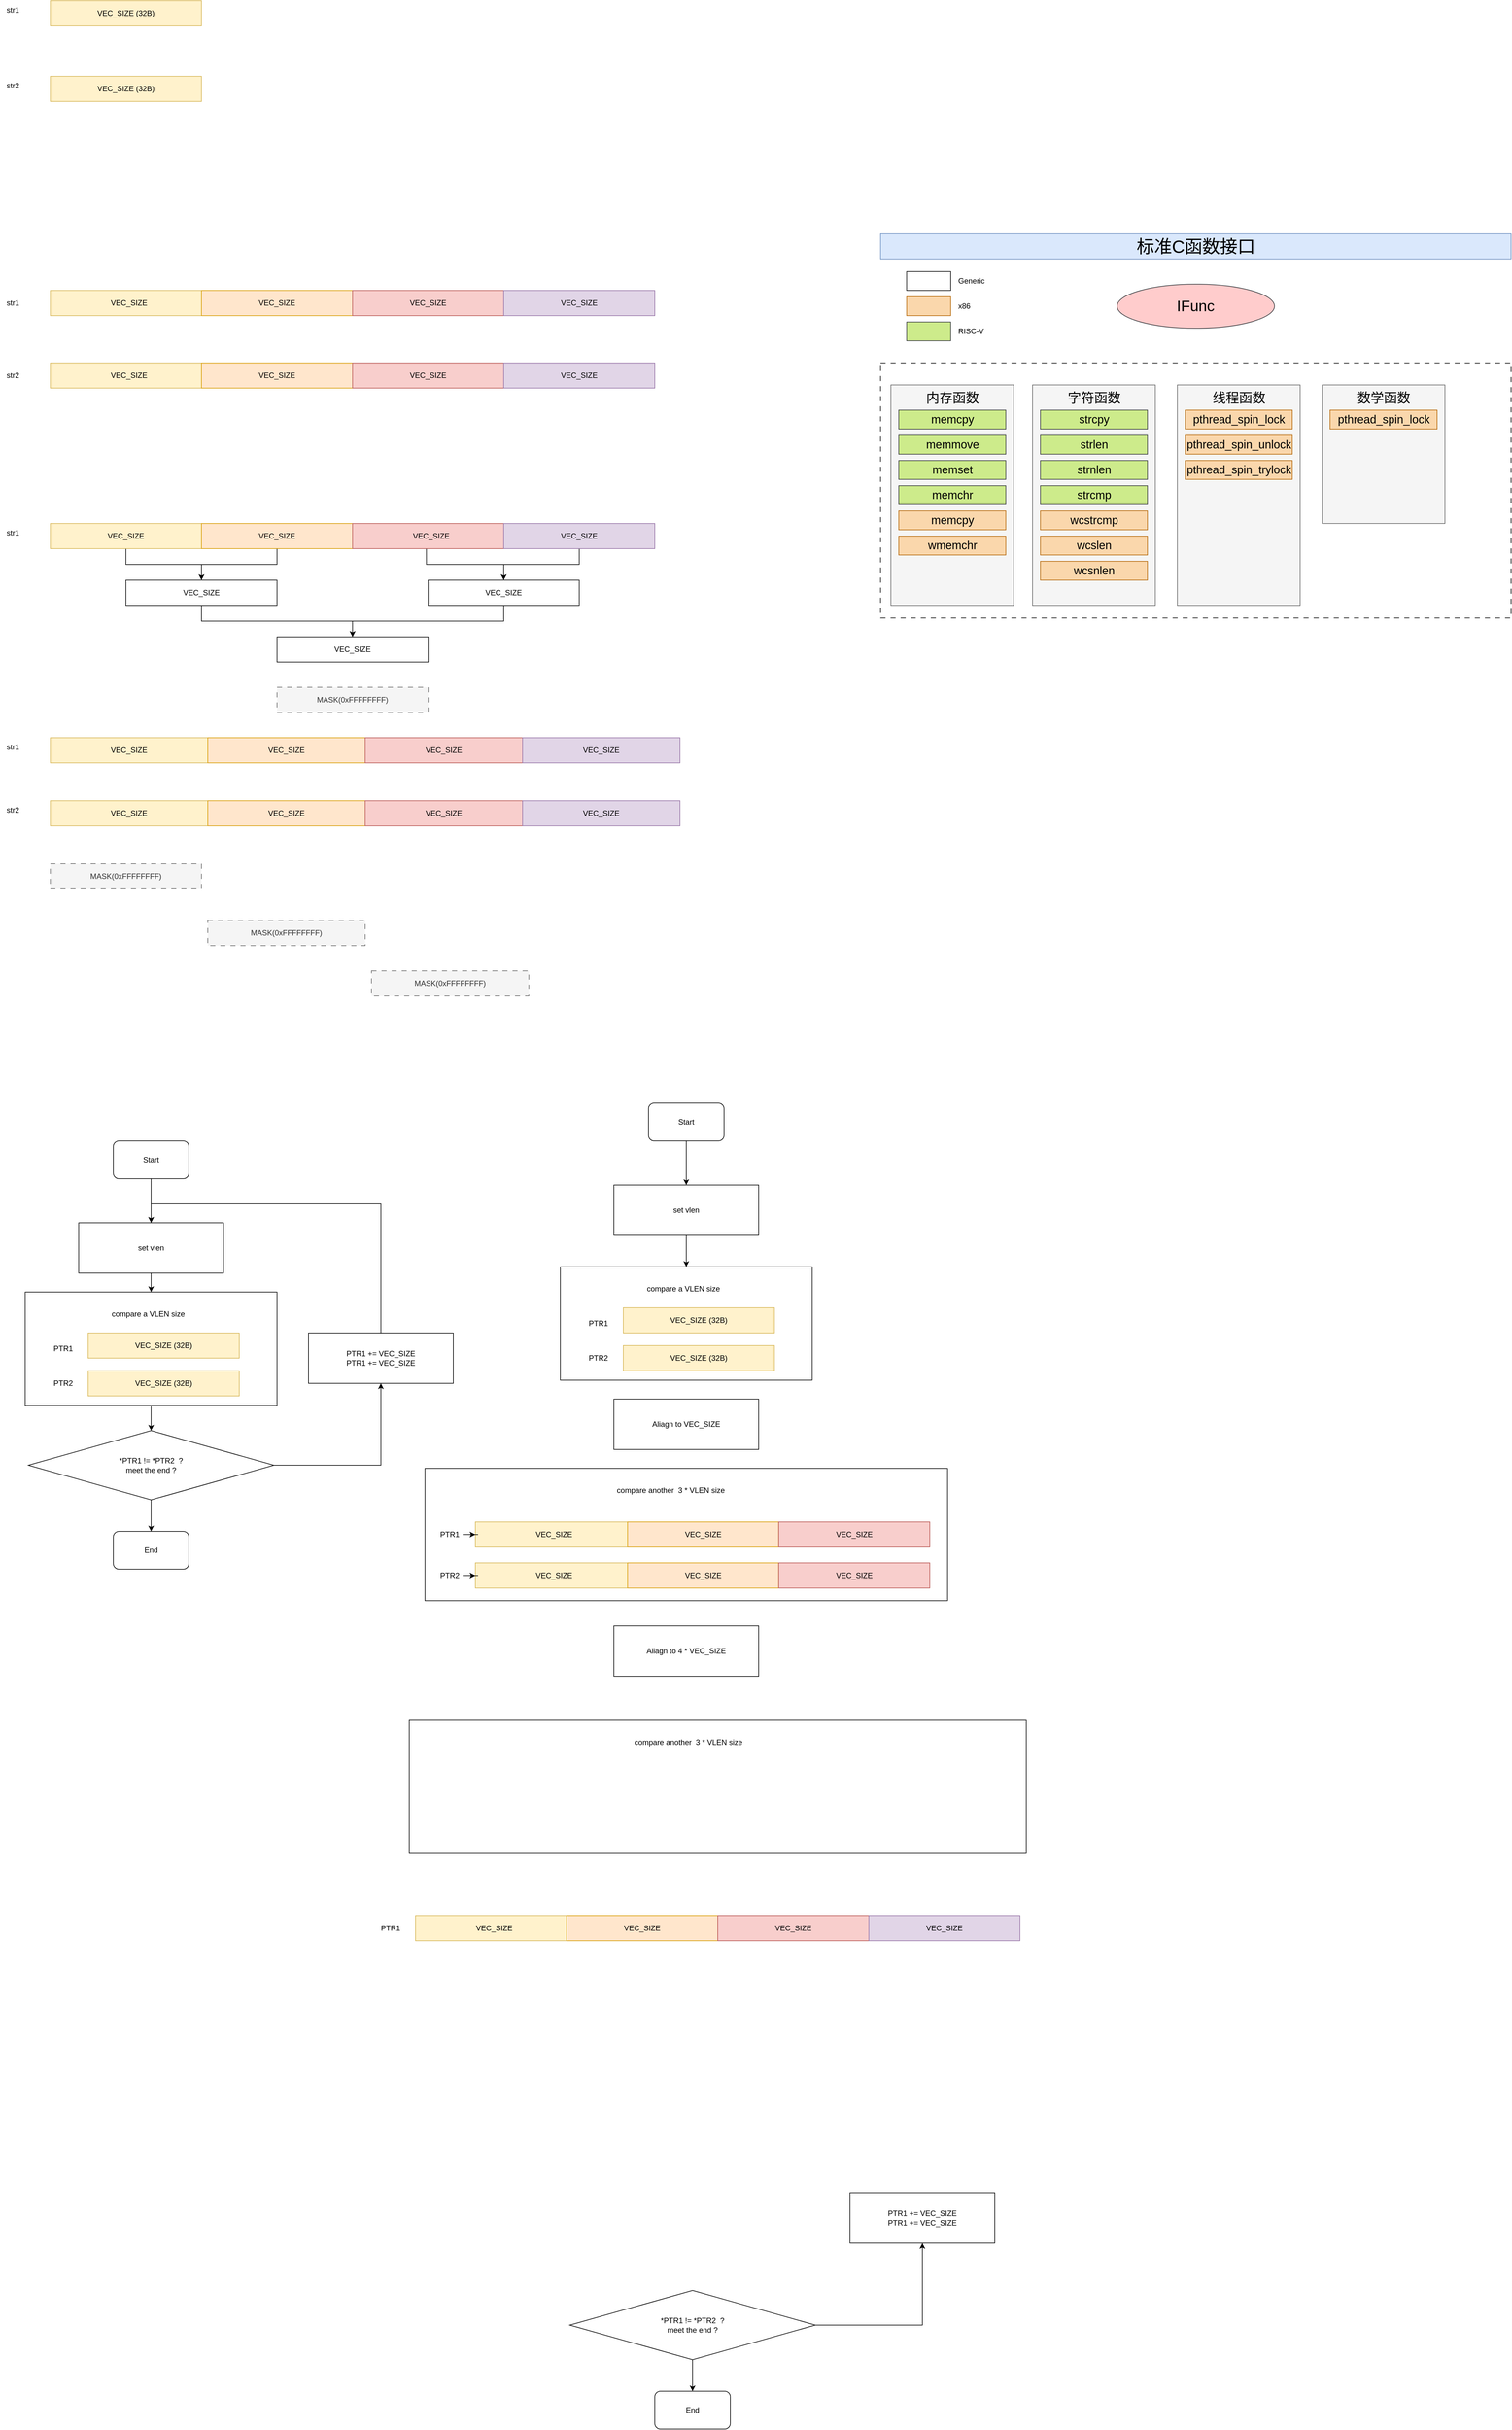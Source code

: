 <mxfile version="26.1.2">
  <diagram name="第 1 页" id="EBbChyvduwbu0Lc5XHVC">
    <mxGraphModel dx="1153" dy="4082" grid="1" gridSize="10" guides="1" tooltips="1" connect="1" arrows="1" fold="1" page="1" pageScale="1" pageWidth="4681" pageHeight="3300" math="0" shadow="0">
      <root>
        <mxCell id="0" />
        <mxCell id="1" parent="0" />
        <mxCell id="420nJrbG_Wwhr8dEqlbW-14" value="" style="edgeStyle=orthogonalEdgeStyle;rounded=0;orthogonalLoop=1;jettySize=auto;html=1;" edge="1" parent="1" source="420nJrbG_Wwhr8dEqlbW-5" target="420nJrbG_Wwhr8dEqlbW-7">
          <mxGeometry relative="1" as="geometry" />
        </mxCell>
        <mxCell id="ZZNHhl0uA356yENOQyxB-1" value="VEC_SIZE" style="rounded=0;whiteSpace=wrap;html=1;fillColor=#fff2cc;strokeColor=#d6b656;" parent="1" vertex="1">
          <mxGeometry x="200" y="130" width="250" height="40" as="geometry" />
        </mxCell>
        <mxCell id="ZZNHhl0uA356yENOQyxB-2" value="VEC_SIZE" style="rounded=0;whiteSpace=wrap;html=1;fillColor=#ffe6cc;strokeColor=#d79b00;" parent="1" vertex="1">
          <mxGeometry x="440" y="130" width="240" height="40" as="geometry" />
        </mxCell>
        <mxCell id="ZZNHhl0uA356yENOQyxB-3" value="VEC_SIZE" style="rounded=0;whiteSpace=wrap;html=1;fillColor=#f8cecc;strokeColor=#b85450;" parent="1" vertex="1">
          <mxGeometry x="680" y="130" width="240" height="40" as="geometry" />
        </mxCell>
        <mxCell id="ZZNHhl0uA356yENOQyxB-4" value="VEC_SIZE" style="rounded=0;whiteSpace=wrap;html=1;fillColor=#e1d5e7;strokeColor=#9673a6;" parent="1" vertex="1">
          <mxGeometry x="920" y="130" width="240" height="40" as="geometry" />
        </mxCell>
        <mxCell id="ZZNHhl0uA356yENOQyxB-9" value="str1" style="text;html=1;align=center;verticalAlign=middle;resizable=0;points=[];autosize=1;strokeColor=none;fillColor=none;" parent="1" vertex="1">
          <mxGeometry x="120" y="135" width="40" height="30" as="geometry" />
        </mxCell>
        <mxCell id="ZZNHhl0uA356yENOQyxB-10" value="str2" style="text;html=1;align=center;verticalAlign=middle;resizable=0;points=[];autosize=1;strokeColor=none;fillColor=none;" parent="1" vertex="1">
          <mxGeometry x="120" y="250" width="40" height="30" as="geometry" />
        </mxCell>
        <mxCell id="ZZNHhl0uA356yENOQyxB-11" value="VEC_SIZE (32B)" style="rounded=0;whiteSpace=wrap;html=1;fillColor=#fff2cc;strokeColor=#d6b656;" parent="1" vertex="1">
          <mxGeometry x="200" y="-330" width="240" height="40" as="geometry" />
        </mxCell>
        <mxCell id="ZZNHhl0uA356yENOQyxB-12" value="VEC_SIZE (32B)" style="rounded=0;whiteSpace=wrap;html=1;fillColor=#fff2cc;strokeColor=#d6b656;" parent="1" vertex="1">
          <mxGeometry x="200" y="-210" width="240" height="40" as="geometry" />
        </mxCell>
        <mxCell id="ZZNHhl0uA356yENOQyxB-13" value="str1" style="text;html=1;align=center;verticalAlign=middle;resizable=0;points=[];autosize=1;strokeColor=none;fillColor=none;" parent="1" vertex="1">
          <mxGeometry x="120" y="-330" width="40" height="30" as="geometry" />
        </mxCell>
        <mxCell id="ZZNHhl0uA356yENOQyxB-14" value="str2" style="text;html=1;align=center;verticalAlign=middle;resizable=0;points=[];autosize=1;strokeColor=none;fillColor=none;" parent="1" vertex="1">
          <mxGeometry x="120" y="-210" width="40" height="30" as="geometry" />
        </mxCell>
        <mxCell id="ZZNHhl0uA356yENOQyxB-29" style="edgeStyle=orthogonalEdgeStyle;rounded=0;orthogonalLoop=1;jettySize=auto;html=1;entryX=0.5;entryY=0;entryDx=0;entryDy=0;" parent="1" source="ZZNHhl0uA356yENOQyxB-15" target="ZZNHhl0uA356yENOQyxB-25" edge="1">
          <mxGeometry relative="1" as="geometry" />
        </mxCell>
        <mxCell id="ZZNHhl0uA356yENOQyxB-15" value="VEC_SIZE" style="rounded=0;whiteSpace=wrap;html=1;fillColor=#fff2cc;strokeColor=#d6b656;" parent="1" vertex="1">
          <mxGeometry x="200" y="500" width="240" height="40" as="geometry" />
        </mxCell>
        <mxCell id="ZZNHhl0uA356yENOQyxB-30" style="edgeStyle=orthogonalEdgeStyle;rounded=0;orthogonalLoop=1;jettySize=auto;html=1;entryX=0.5;entryY=0;entryDx=0;entryDy=0;exitX=0.5;exitY=1;exitDx=0;exitDy=0;" parent="1" source="ZZNHhl0uA356yENOQyxB-16" target="ZZNHhl0uA356yENOQyxB-25" edge="1">
          <mxGeometry relative="1" as="geometry">
            <mxPoint x="560" y="550" as="sourcePoint" />
          </mxGeometry>
        </mxCell>
        <mxCell id="ZZNHhl0uA356yENOQyxB-16" value="VEC_SIZE" style="rounded=0;whiteSpace=wrap;html=1;fillColor=#ffe6cc;strokeColor=#d79b00;" parent="1" vertex="1">
          <mxGeometry x="440" y="500" width="240" height="40" as="geometry" />
        </mxCell>
        <mxCell id="ZZNHhl0uA356yENOQyxB-32" style="edgeStyle=orthogonalEdgeStyle;rounded=0;orthogonalLoop=1;jettySize=auto;html=1;entryX=0.5;entryY=0;entryDx=0;entryDy=0;exitX=0.469;exitY=0.958;exitDx=0;exitDy=0;exitPerimeter=0;" parent="1" source="ZZNHhl0uA356yENOQyxB-17" target="ZZNHhl0uA356yENOQyxB-26" edge="1">
          <mxGeometry relative="1" as="geometry" />
        </mxCell>
        <mxCell id="ZZNHhl0uA356yENOQyxB-17" value="VEC_SIZE" style="rounded=0;whiteSpace=wrap;html=1;fillColor=#f8cecc;strokeColor=#b85450;" parent="1" vertex="1">
          <mxGeometry x="680" y="500" width="250" height="40" as="geometry" />
        </mxCell>
        <mxCell id="ZZNHhl0uA356yENOQyxB-31" style="edgeStyle=orthogonalEdgeStyle;rounded=0;orthogonalLoop=1;jettySize=auto;html=1;entryX=0.5;entryY=0;entryDx=0;entryDy=0;" parent="1" source="ZZNHhl0uA356yENOQyxB-18" target="ZZNHhl0uA356yENOQyxB-26" edge="1">
          <mxGeometry relative="1" as="geometry" />
        </mxCell>
        <mxCell id="ZZNHhl0uA356yENOQyxB-18" value="VEC_SIZE" style="rounded=0;whiteSpace=wrap;html=1;fillColor=#e1d5e7;strokeColor=#9673a6;" parent="1" vertex="1">
          <mxGeometry x="920" y="500" width="240" height="40" as="geometry" />
        </mxCell>
        <mxCell id="ZZNHhl0uA356yENOQyxB-23" value="str1" style="text;html=1;align=center;verticalAlign=middle;resizable=0;points=[];autosize=1;strokeColor=none;fillColor=none;" parent="1" vertex="1">
          <mxGeometry x="120" y="500" width="40" height="30" as="geometry" />
        </mxCell>
        <mxCell id="ZZNHhl0uA356yENOQyxB-33" style="edgeStyle=orthogonalEdgeStyle;rounded=0;orthogonalLoop=1;jettySize=auto;html=1;entryX=0.5;entryY=0;entryDx=0;entryDy=0;exitX=0.5;exitY=1;exitDx=0;exitDy=0;" parent="1" source="ZZNHhl0uA356yENOQyxB-25" target="ZZNHhl0uA356yENOQyxB-27" edge="1">
          <mxGeometry relative="1" as="geometry" />
        </mxCell>
        <mxCell id="ZZNHhl0uA356yENOQyxB-25" value="VEC_SIZE" style="rounded=0;whiteSpace=wrap;html=1;" parent="1" vertex="1">
          <mxGeometry x="320" y="590" width="240" height="40" as="geometry" />
        </mxCell>
        <mxCell id="ZZNHhl0uA356yENOQyxB-34" style="edgeStyle=orthogonalEdgeStyle;rounded=0;orthogonalLoop=1;jettySize=auto;html=1;entryX=0.5;entryY=0;entryDx=0;entryDy=0;exitX=0.5;exitY=1;exitDx=0;exitDy=0;" parent="1" source="ZZNHhl0uA356yENOQyxB-26" target="ZZNHhl0uA356yENOQyxB-27" edge="1">
          <mxGeometry relative="1" as="geometry" />
        </mxCell>
        <mxCell id="ZZNHhl0uA356yENOQyxB-26" value="VEC_SIZE" style="rounded=0;whiteSpace=wrap;html=1;" parent="1" vertex="1">
          <mxGeometry x="800" y="590" width="240" height="40" as="geometry" />
        </mxCell>
        <mxCell id="ZZNHhl0uA356yENOQyxB-27" value="VEC_SIZE" style="rounded=0;whiteSpace=wrap;html=1;" parent="1" vertex="1">
          <mxGeometry x="560" y="680" width="240" height="40" as="geometry" />
        </mxCell>
        <mxCell id="ZZNHhl0uA356yENOQyxB-28" value="MASK(0xFFFFFFFF)" style="rounded=0;whiteSpace=wrap;html=1;dashed=1;dashPattern=8 8;fillColor=#f5f5f5;fontColor=#333333;strokeColor=#666666;" parent="1" vertex="1">
          <mxGeometry x="560" y="760" width="240" height="40" as="geometry" />
        </mxCell>
        <mxCell id="ZZNHhl0uA356yENOQyxB-45" value="" style="group" parent="1" vertex="1" connectable="0">
          <mxGeometry x="120" y="840" width="1080" height="40" as="geometry" />
        </mxCell>
        <mxCell id="ZZNHhl0uA356yENOQyxB-40" value="VEC_SIZE" style="rounded=0;whiteSpace=wrap;html=1;fillColor=#fff2cc;strokeColor=#d6b656;" parent="ZZNHhl0uA356yENOQyxB-45" vertex="1">
          <mxGeometry x="80" width="250" height="40" as="geometry" />
        </mxCell>
        <mxCell id="ZZNHhl0uA356yENOQyxB-41" value="VEC_SIZE" style="rounded=0;whiteSpace=wrap;html=1;fillColor=#ffe6cc;strokeColor=#d79b00;" parent="ZZNHhl0uA356yENOQyxB-45" vertex="1">
          <mxGeometry x="330" width="250" height="40" as="geometry" />
        </mxCell>
        <mxCell id="ZZNHhl0uA356yENOQyxB-42" value="VEC_SIZE" style="rounded=0;whiteSpace=wrap;html=1;fillColor=#f8cecc;strokeColor=#b85450;" parent="ZZNHhl0uA356yENOQyxB-45" vertex="1">
          <mxGeometry x="580" width="250" height="40" as="geometry" />
        </mxCell>
        <mxCell id="ZZNHhl0uA356yENOQyxB-43" value="VEC_SIZE" style="rounded=0;whiteSpace=wrap;html=1;fillColor=#e1d5e7;strokeColor=#9673a6;" parent="ZZNHhl0uA356yENOQyxB-45" vertex="1">
          <mxGeometry x="830" width="250" height="40" as="geometry" />
        </mxCell>
        <mxCell id="ZZNHhl0uA356yENOQyxB-44" value="str1" style="text;html=1;align=center;verticalAlign=middle;resizable=0;points=[];autosize=1;strokeColor=none;fillColor=none;" parent="ZZNHhl0uA356yENOQyxB-45" vertex="1">
          <mxGeometry width="40" height="30" as="geometry" />
        </mxCell>
        <mxCell id="ZZNHhl0uA356yENOQyxB-46" value="" style="group" parent="1" vertex="1" connectable="0">
          <mxGeometry x="120" y="940" width="1080" height="40" as="geometry" />
        </mxCell>
        <mxCell id="ZZNHhl0uA356yENOQyxB-19" value="VEC_SIZE" style="rounded=0;whiteSpace=wrap;html=1;fillColor=#fff2cc;strokeColor=#d6b656;" parent="ZZNHhl0uA356yENOQyxB-46" vertex="1">
          <mxGeometry x="80" width="250" height="40" as="geometry" />
        </mxCell>
        <mxCell id="ZZNHhl0uA356yENOQyxB-20" value="VEC_SIZE" style="rounded=0;whiteSpace=wrap;html=1;fillColor=#ffe6cc;strokeColor=#d79b00;" parent="ZZNHhl0uA356yENOQyxB-46" vertex="1">
          <mxGeometry x="330" width="250" height="40" as="geometry" />
        </mxCell>
        <mxCell id="ZZNHhl0uA356yENOQyxB-21" value="VEC_SIZE" style="rounded=0;whiteSpace=wrap;html=1;fillColor=#f8cecc;strokeColor=#b85450;" parent="ZZNHhl0uA356yENOQyxB-46" vertex="1">
          <mxGeometry x="580" width="250" height="40" as="geometry" />
        </mxCell>
        <mxCell id="ZZNHhl0uA356yENOQyxB-22" value="VEC_SIZE" style="rounded=0;whiteSpace=wrap;html=1;fillColor=#e1d5e7;strokeColor=#9673a6;" parent="ZZNHhl0uA356yENOQyxB-46" vertex="1">
          <mxGeometry x="830" width="250" height="40" as="geometry" />
        </mxCell>
        <mxCell id="ZZNHhl0uA356yENOQyxB-24" value="str2" style="text;html=1;align=center;verticalAlign=middle;resizable=0;points=[];autosize=1;strokeColor=none;fillColor=none;" parent="ZZNHhl0uA356yENOQyxB-46" vertex="1">
          <mxGeometry width="40" height="30" as="geometry" />
        </mxCell>
        <mxCell id="ZZNHhl0uA356yENOQyxB-47" value="MASK(0xFFFFFFFF)" style="rounded=0;whiteSpace=wrap;html=1;dashed=1;dashPattern=8 8;fillColor=#f5f5f5;fontColor=#333333;strokeColor=#666666;" parent="1" vertex="1">
          <mxGeometry x="200" y="1040" width="240" height="40" as="geometry" />
        </mxCell>
        <mxCell id="ZZNHhl0uA356yENOQyxB-50" value="MASK(0xFFFFFFFF)" style="rounded=0;whiteSpace=wrap;html=1;dashed=1;dashPattern=8 8;fillColor=#f5f5f5;fontColor=#333333;strokeColor=#666666;" parent="1" vertex="1">
          <mxGeometry x="450" y="1130" width="250" height="40" as="geometry" />
        </mxCell>
        <mxCell id="ZZNHhl0uA356yENOQyxB-52" value="MASK(0xFFFFFFFF)" style="rounded=0;whiteSpace=wrap;html=1;dashed=1;dashPattern=8 8;fillColor=#f5f5f5;fontColor=#333333;strokeColor=#666666;" parent="1" vertex="1">
          <mxGeometry x="710" y="1210" width="250" height="40" as="geometry" />
        </mxCell>
        <mxCell id="ZZNHhl0uA356yENOQyxB-54" value="VEC_SIZE" style="rounded=0;whiteSpace=wrap;html=1;fillColor=#fff2cc;strokeColor=#d6b656;" parent="1" vertex="1">
          <mxGeometry x="200" y="245" width="250" height="40" as="geometry" />
        </mxCell>
        <mxCell id="ZZNHhl0uA356yENOQyxB-55" value="VEC_SIZE" style="rounded=0;whiteSpace=wrap;html=1;fillColor=#ffe6cc;strokeColor=#d79b00;" parent="1" vertex="1">
          <mxGeometry x="440" y="245" width="240" height="40" as="geometry" />
        </mxCell>
        <mxCell id="ZZNHhl0uA356yENOQyxB-56" value="VEC_SIZE" style="rounded=0;whiteSpace=wrap;html=1;fillColor=#f8cecc;strokeColor=#b85450;" parent="1" vertex="1">
          <mxGeometry x="680" y="245" width="240" height="40" as="geometry" />
        </mxCell>
        <mxCell id="ZZNHhl0uA356yENOQyxB-57" value="VEC_SIZE" style="rounded=0;whiteSpace=wrap;html=1;fillColor=#e1d5e7;strokeColor=#9673a6;" parent="1" vertex="1">
          <mxGeometry x="920" y="245" width="240" height="40" as="geometry" />
        </mxCell>
        <mxCell id="C3YKkwXlwQN1ZLRuggpo-1" value="&lt;font style=&quot;font-size: 28px;&quot;&gt;标准C函数接口&lt;/font&gt;" style="rounded=0;whiteSpace=wrap;html=1;fillColor=#dae8fc;strokeColor=#6c8ebf;fontFamily=Helvetica;" parent="1" vertex="1">
          <mxGeometry x="1518.55" y="40" width="1001.45" height="40" as="geometry" />
        </mxCell>
        <mxCell id="C3YKkwXlwQN1ZLRuggpo-4" value="" style="rounded=0;whiteSpace=wrap;html=1;" parent="1" vertex="1">
          <mxGeometry x="1560" y="100" width="70" height="30" as="geometry" />
        </mxCell>
        <mxCell id="C3YKkwXlwQN1ZLRuggpo-6" value="" style="rounded=0;whiteSpace=wrap;html=1;fillColor=#fad7ac;strokeColor=#b46504;" parent="1" vertex="1">
          <mxGeometry x="1560" y="140" width="70" height="30" as="geometry" />
        </mxCell>
        <mxCell id="C3YKkwXlwQN1ZLRuggpo-7" value="" style="rounded=0;whiteSpace=wrap;html=1;fillColor=#cdeb8b;strokeColor=#36393d;" parent="1" vertex="1">
          <mxGeometry x="1560" y="180" width="70" height="30" as="geometry" />
        </mxCell>
        <mxCell id="C3YKkwXlwQN1ZLRuggpo-9" value="Generic" style="text;html=1;align=left;verticalAlign=middle;resizable=0;points=[];autosize=1;strokeColor=none;fillColor=none;" parent="1" vertex="1">
          <mxGeometry x="1640" y="100" width="70" height="30" as="geometry" />
        </mxCell>
        <mxCell id="C3YKkwXlwQN1ZLRuggpo-10" value="x86" style="text;html=1;align=left;verticalAlign=middle;resizable=0;points=[];autosize=1;strokeColor=none;fillColor=none;" parent="1" vertex="1">
          <mxGeometry x="1640" y="140" width="40" height="30" as="geometry" />
        </mxCell>
        <mxCell id="C3YKkwXlwQN1ZLRuggpo-11" value="RISC-V" style="text;html=1;align=left;verticalAlign=middle;resizable=0;points=[];autosize=1;strokeColor=none;fillColor=none;" parent="1" vertex="1">
          <mxGeometry x="1640" y="180" width="60" height="30" as="geometry" />
        </mxCell>
        <mxCell id="C3YKkwXlwQN1ZLRuggpo-12" value="&lt;font style=&quot;font-size: 24px;&quot;&gt;IFunc&lt;/font&gt;" style="ellipse;whiteSpace=wrap;html=1;fillColor=#ffcccc;strokeColor=#36393d;" parent="1" vertex="1">
          <mxGeometry x="1894.28" y="120" width="250" height="70" as="geometry" />
        </mxCell>
        <mxCell id="C3YKkwXlwQN1ZLRuggpo-13" value="" style="rounded=0;whiteSpace=wrap;html=1;dashed=1;dashPattern=8 8;" parent="1" vertex="1">
          <mxGeometry x="1518.55" y="245" width="1001.45" height="405" as="geometry" />
        </mxCell>
        <mxCell id="C3YKkwXlwQN1ZLRuggpo-18" value="" style="group;fillColor=#fad7ac;strokeColor=#b46504;" parent="1" vertex="1" connectable="0">
          <mxGeometry x="1535" y="280" width="195" height="350" as="geometry" />
        </mxCell>
        <mxCell id="C3YKkwXlwQN1ZLRuggpo-14" value="&lt;p&gt;&lt;br&gt;&lt;/p&gt;" style="rounded=0;whiteSpace=wrap;html=1;align=left;fillColor=#f5f5f5;strokeColor=#666666;fontColor=#333333;" parent="C3YKkwXlwQN1ZLRuggpo-18" vertex="1">
          <mxGeometry width="195" height="350" as="geometry" />
        </mxCell>
        <mxCell id="C3YKkwXlwQN1ZLRuggpo-17" value="&lt;font style=&quot;font-size: 21px;&quot;&gt;内存函数&lt;/font&gt;" style="text;html=1;align=center;verticalAlign=middle;whiteSpace=wrap;rounded=0;" parent="C3YKkwXlwQN1ZLRuggpo-18" vertex="1">
          <mxGeometry x="42.5" width="110" height="40" as="geometry" />
        </mxCell>
        <mxCell id="C3YKkwXlwQN1ZLRuggpo-44" value="&lt;font style=&quot;font-size: 18px;&quot;&gt;memcpy&lt;/font&gt;" style="rounded=0;whiteSpace=wrap;html=1;fillColor=#cdeb8b;strokeColor=#36393d;" parent="C3YKkwXlwQN1ZLRuggpo-18" vertex="1">
          <mxGeometry x="12.5" y="40" width="170" height="30" as="geometry" />
        </mxCell>
        <mxCell id="C3YKkwXlwQN1ZLRuggpo-45" value="&lt;font style=&quot;font-size: 18px;&quot;&gt;memmove&lt;/font&gt;" style="rounded=0;whiteSpace=wrap;html=1;fillColor=#cdeb8b;strokeColor=#36393d;" parent="C3YKkwXlwQN1ZLRuggpo-18" vertex="1">
          <mxGeometry x="12.5" y="80" width="170" height="30" as="geometry" />
        </mxCell>
        <mxCell id="C3YKkwXlwQN1ZLRuggpo-46" value="&lt;font style=&quot;font-size: 18px;&quot;&gt;memset&lt;/font&gt;" style="rounded=0;whiteSpace=wrap;html=1;fillColor=#cdeb8b;strokeColor=#36393d;" parent="C3YKkwXlwQN1ZLRuggpo-18" vertex="1">
          <mxGeometry x="12.5" y="120" width="170" height="30" as="geometry" />
        </mxCell>
        <mxCell id="C3YKkwXlwQN1ZLRuggpo-47" value="&lt;font style=&quot;font-size: 18px;&quot;&gt;memchr&lt;/font&gt;" style="rounded=0;whiteSpace=wrap;html=1;fillColor=#cdeb8b;strokeColor=#36393d;" parent="C3YKkwXlwQN1ZLRuggpo-18" vertex="1">
          <mxGeometry x="12.5" y="160" width="170" height="30" as="geometry" />
        </mxCell>
        <mxCell id="C3YKkwXlwQN1ZLRuggpo-49" value="&lt;font style=&quot;font-size: 18px;&quot;&gt;memcpy&lt;/font&gt;" style="rounded=0;whiteSpace=wrap;html=1;fillColor=#fad7ac;strokeColor=#b46504;" parent="C3YKkwXlwQN1ZLRuggpo-18" vertex="1">
          <mxGeometry x="12.5" y="200" width="170" height="30" as="geometry" />
        </mxCell>
        <mxCell id="C3YKkwXlwQN1ZLRuggpo-54" value="&lt;font style=&quot;font-size: 18px;&quot;&gt;wmemchr&lt;/font&gt;" style="rounded=0;whiteSpace=wrap;html=1;fillColor=#fad7ac;strokeColor=#b46504;" parent="C3YKkwXlwQN1ZLRuggpo-18" vertex="1">
          <mxGeometry x="12.5" y="240" width="170" height="30" as="geometry" />
        </mxCell>
        <mxCell id="C3YKkwXlwQN1ZLRuggpo-19" value="" style="group" parent="1" vertex="1" connectable="0">
          <mxGeometry x="1760" y="280" width="195" height="350" as="geometry" />
        </mxCell>
        <mxCell id="C3YKkwXlwQN1ZLRuggpo-20" value="&lt;p&gt;&lt;br&gt;&lt;/p&gt;" style="rounded=0;whiteSpace=wrap;html=1;align=left;fillColor=#f5f5f5;strokeColor=#666666;fontColor=#333333;" parent="C3YKkwXlwQN1ZLRuggpo-19" vertex="1">
          <mxGeometry width="195" height="350" as="geometry" />
        </mxCell>
        <mxCell id="C3YKkwXlwQN1ZLRuggpo-21" value="&lt;font style=&quot;font-size: 21px;&quot;&gt;字符函数&lt;/font&gt;" style="text;html=1;align=center;verticalAlign=middle;whiteSpace=wrap;rounded=0;" parent="C3YKkwXlwQN1ZLRuggpo-19" vertex="1">
          <mxGeometry x="42.5" width="110" height="40" as="geometry" />
        </mxCell>
        <mxCell id="C3YKkwXlwQN1ZLRuggpo-28" value="&lt;font style=&quot;font-size: 18px;&quot;&gt;strcpy&lt;/font&gt;" style="rounded=0;whiteSpace=wrap;html=1;fillColor=#cdeb8b;strokeColor=#36393d;" parent="C3YKkwXlwQN1ZLRuggpo-19" vertex="1">
          <mxGeometry x="12.5" y="40" width="170" height="30" as="geometry" />
        </mxCell>
        <mxCell id="C3YKkwXlwQN1ZLRuggpo-33" value="&lt;font style=&quot;font-size: 18px;&quot;&gt;strlen&lt;/font&gt;" style="rounded=0;whiteSpace=wrap;html=1;fillColor=#cdeb8b;strokeColor=#36393d;" parent="C3YKkwXlwQN1ZLRuggpo-19" vertex="1">
          <mxGeometry x="12.5" y="80" width="170" height="30" as="geometry" />
        </mxCell>
        <mxCell id="C3YKkwXlwQN1ZLRuggpo-34" value="&lt;font style=&quot;font-size: 18px;&quot;&gt;strnlen&lt;/font&gt;" style="rounded=0;whiteSpace=wrap;html=1;fillColor=#cdeb8b;strokeColor=#36393d;" parent="C3YKkwXlwQN1ZLRuggpo-19" vertex="1">
          <mxGeometry x="12.5" y="120" width="170" height="30" as="geometry" />
        </mxCell>
        <mxCell id="C3YKkwXlwQN1ZLRuggpo-35" value="&lt;font style=&quot;font-size: 18px;&quot;&gt;strcmp&lt;/font&gt;" style="rounded=0;whiteSpace=wrap;html=1;fillColor=#cdeb8b;strokeColor=#36393d;" parent="C3YKkwXlwQN1ZLRuggpo-19" vertex="1">
          <mxGeometry x="12.5" y="160" width="170" height="30" as="geometry" />
        </mxCell>
        <mxCell id="C3YKkwXlwQN1ZLRuggpo-50" value="&lt;font style=&quot;font-size: 18px;&quot;&gt;wcstrcmp&lt;/font&gt;" style="rounded=0;whiteSpace=wrap;html=1;fillColor=#fad7ac;strokeColor=#b46504;" parent="C3YKkwXlwQN1ZLRuggpo-19" vertex="1">
          <mxGeometry x="12.5" y="200" width="170" height="30" as="geometry" />
        </mxCell>
        <mxCell id="C3YKkwXlwQN1ZLRuggpo-51" value="&lt;font style=&quot;font-size: 18px;&quot;&gt;wc&lt;span style=&quot;color: rgba(0, 0, 0, 0); font-family: monospace; font-size: 0px; text-align: start; text-wrap-mode: nowrap;&quot;&gt;%3CmxGraphModel%3E%3Croot%3E%3CmxCell%20id%3D%220%22%2F%3E%3CmxCell%20id%3D%221%22%20parent%3D%220%22%2F%3E%3CmxCell%20id%3D%222%22%20value%3D%22%26lt%3Bfont%20style%3D%26quot%3Bfont-size%3A%2018px%3B%26quot%3B%26gt%3Bwcstrcmp%26lt%3B%2Ffont%26gt%3B%22%20style%3D%22rounded%3D0%3BwhiteSpace%3Dwrap%3Bhtml%3D1%3BfillColor%3D%23fad7ac%3BstrokeColor%3D%23b46504%3B%22%20vertex%3D%221%22%20parent%3D%221%22%3E%3CmxGeometry%20x%3D%221772.5%22%20y%3D%22480%22%20width%3D%22170%22%20height%3D%2230%22%20as%3D%22geometry%22%2F%3E%3C%2FmxCell%3E%3C%2Froot%3E%3C%2FmxGraphModel%3E&lt;/span&gt;slen&lt;/font&gt;" style="rounded=0;whiteSpace=wrap;html=1;fillColor=#fad7ac;strokeColor=#b46504;" parent="C3YKkwXlwQN1ZLRuggpo-19" vertex="1">
          <mxGeometry x="12.5" y="240" width="170" height="30" as="geometry" />
        </mxCell>
        <mxCell id="C3YKkwXlwQN1ZLRuggpo-52" value="&lt;font style=&quot;font-size: 18px;&quot;&gt;wcsnlen&lt;/font&gt;" style="rounded=0;whiteSpace=wrap;html=1;fillColor=#fad7ac;strokeColor=#b46504;" parent="C3YKkwXlwQN1ZLRuggpo-19" vertex="1">
          <mxGeometry x="12.5" y="280" width="170" height="30" as="geometry" />
        </mxCell>
        <mxCell id="C3YKkwXlwQN1ZLRuggpo-22" value="" style="group;fillColor=#ffe6cc;strokeColor=#d79b00;" parent="1" vertex="1" connectable="0">
          <mxGeometry x="1990" y="280" width="195" height="350" as="geometry" />
        </mxCell>
        <mxCell id="C3YKkwXlwQN1ZLRuggpo-23" value="&lt;p&gt;&lt;br&gt;&lt;/p&gt;" style="rounded=0;whiteSpace=wrap;html=1;align=left;fillColor=#f5f5f5;strokeColor=#666666;fontColor=#333333;" parent="C3YKkwXlwQN1ZLRuggpo-22" vertex="1">
          <mxGeometry width="195" height="350" as="geometry" />
        </mxCell>
        <mxCell id="C3YKkwXlwQN1ZLRuggpo-24" value="&lt;span style=&quot;font-size: 21px;&quot;&gt;线程函数&lt;/span&gt;" style="text;html=1;align=center;verticalAlign=middle;whiteSpace=wrap;rounded=0;" parent="C3YKkwXlwQN1ZLRuggpo-22" vertex="1">
          <mxGeometry x="42.5" width="110" height="40" as="geometry" />
        </mxCell>
        <mxCell id="C3YKkwXlwQN1ZLRuggpo-37" value="&lt;font style=&quot;font-size: 18px;&quot;&gt;pthread_spin_lock&lt;/font&gt;" style="rounded=0;whiteSpace=wrap;html=1;fillColor=#fad7ac;strokeColor=#b46504;" parent="C3YKkwXlwQN1ZLRuggpo-22" vertex="1">
          <mxGeometry x="12.5" y="40" width="170" height="30" as="geometry" />
        </mxCell>
        <mxCell id="C3YKkwXlwQN1ZLRuggpo-42" value="&lt;span style=&quot;font-size: 18px;&quot;&gt;pthread_spin_unlock&lt;/span&gt;" style="rounded=0;whiteSpace=wrap;html=1;fillColor=#fad7ac;strokeColor=#b46504;" parent="C3YKkwXlwQN1ZLRuggpo-22" vertex="1">
          <mxGeometry x="12.5" y="80" width="170" height="30" as="geometry" />
        </mxCell>
        <mxCell id="C3YKkwXlwQN1ZLRuggpo-43" value="&lt;span style=&quot;font-size: 18px;&quot;&gt;pthread_spin_trylock&lt;/span&gt;" style="rounded=0;whiteSpace=wrap;html=1;fillColor=#fad7ac;strokeColor=#b46504;" parent="C3YKkwXlwQN1ZLRuggpo-22" vertex="1">
          <mxGeometry x="12.5" y="120" width="170" height="30" as="geometry" />
        </mxCell>
        <mxCell id="C3YKkwXlwQN1ZLRuggpo-25" value="" style="group" parent="1" vertex="1" connectable="0">
          <mxGeometry x="2220" y="280" width="195" height="220" as="geometry" />
        </mxCell>
        <mxCell id="C3YKkwXlwQN1ZLRuggpo-26" value="&lt;p&gt;&lt;br&gt;&lt;/p&gt;" style="rounded=0;whiteSpace=wrap;html=1;align=left;fillColor=#f5f5f5;strokeColor=#666666;fontColor=#333333;" parent="C3YKkwXlwQN1ZLRuggpo-25" vertex="1">
          <mxGeometry width="195" height="220" as="geometry" />
        </mxCell>
        <mxCell id="C3YKkwXlwQN1ZLRuggpo-27" value="&lt;font style=&quot;font-size: 21px;&quot;&gt;数学函数&lt;/font&gt;" style="text;html=1;align=center;verticalAlign=middle;whiteSpace=wrap;rounded=0;" parent="C3YKkwXlwQN1ZLRuggpo-25" vertex="1">
          <mxGeometry x="42.5" width="110" height="40" as="geometry" />
        </mxCell>
        <mxCell id="C3YKkwXlwQN1ZLRuggpo-53" value="&lt;font style=&quot;font-size: 18px;&quot;&gt;pthread_spin_lock&lt;/font&gt;" style="rounded=0;whiteSpace=wrap;html=1;fillColor=#fad7ac;strokeColor=#b46504;" parent="C3YKkwXlwQN1ZLRuggpo-25" vertex="1">
          <mxGeometry x="12.5" y="40" width="170" height="30" as="geometry" />
        </mxCell>
        <mxCell id="420nJrbG_Wwhr8dEqlbW-12" value="" style="edgeStyle=orthogonalEdgeStyle;rounded=0;orthogonalLoop=1;jettySize=auto;html=1;" edge="1" parent="1" source="420nJrbG_Wwhr8dEqlbW-7" target="420nJrbG_Wwhr8dEqlbW-11">
          <mxGeometry relative="1" as="geometry" />
        </mxCell>
        <mxCell id="420nJrbG_Wwhr8dEqlbW-17" value="" style="edgeStyle=orthogonalEdgeStyle;rounded=0;orthogonalLoop=1;jettySize=auto;html=1;" edge="1" parent="1" source="420nJrbG_Wwhr8dEqlbW-7" target="420nJrbG_Wwhr8dEqlbW-16">
          <mxGeometry relative="1" as="geometry" />
        </mxCell>
        <mxCell id="420nJrbG_Wwhr8dEqlbW-7" value="*PTR1 != *PTR2&amp;nbsp; ?&lt;div&gt;meet the end ?&lt;/div&gt;" style="rhombus;whiteSpace=wrap;html=1;" vertex="1" parent="1">
          <mxGeometry x="165" y="1940" width="390" height="110" as="geometry" />
        </mxCell>
        <mxCell id="420nJrbG_Wwhr8dEqlbW-11" value="End" style="rounded=1;whiteSpace=wrap;html=1;" vertex="1" parent="1">
          <mxGeometry x="300" y="2100" width="120" height="60" as="geometry" />
        </mxCell>
        <mxCell id="420nJrbG_Wwhr8dEqlbW-18" style="edgeStyle=orthogonalEdgeStyle;rounded=0;orthogonalLoop=1;jettySize=auto;html=1;exitX=0.5;exitY=0;exitDx=0;exitDy=0;entryX=0.5;entryY=0;entryDx=0;entryDy=0;" edge="1" parent="1" source="420nJrbG_Wwhr8dEqlbW-16" target="420nJrbG_Wwhr8dEqlbW-25">
          <mxGeometry relative="1" as="geometry">
            <mxPoint x="360" y="1740" as="targetPoint" />
            <Array as="points">
              <mxPoint x="725" y="1580" />
              <mxPoint x="360" y="1580" />
              <mxPoint x="360" y="1600" />
            </Array>
          </mxGeometry>
        </mxCell>
        <mxCell id="420nJrbG_Wwhr8dEqlbW-16" value="PTR1 += VEC_SIZE&lt;div&gt;PTR1 += VEC_SIZE&lt;/div&gt;" style="whiteSpace=wrap;html=1;" vertex="1" parent="1">
          <mxGeometry x="610" y="1785" width="230" height="80" as="geometry" />
        </mxCell>
        <mxCell id="420nJrbG_Wwhr8dEqlbW-26" value="" style="edgeStyle=orthogonalEdgeStyle;rounded=0;orthogonalLoop=1;jettySize=auto;html=1;" edge="1" parent="1" source="420nJrbG_Wwhr8dEqlbW-19" target="420nJrbG_Wwhr8dEqlbW-25">
          <mxGeometry relative="1" as="geometry" />
        </mxCell>
        <mxCell id="420nJrbG_Wwhr8dEqlbW-19" value="Start" style="rounded=1;whiteSpace=wrap;html=1;" vertex="1" parent="1">
          <mxGeometry x="300" y="1480" width="120" height="60" as="geometry" />
        </mxCell>
        <mxCell id="420nJrbG_Wwhr8dEqlbW-28" style="edgeStyle=orthogonalEdgeStyle;rounded=0;orthogonalLoop=1;jettySize=auto;html=1;entryX=0.5;entryY=0;entryDx=0;entryDy=0;" edge="1" parent="1" source="420nJrbG_Wwhr8dEqlbW-25" target="420nJrbG_Wwhr8dEqlbW-5">
          <mxGeometry relative="1" as="geometry" />
        </mxCell>
        <mxCell id="420nJrbG_Wwhr8dEqlbW-25" value="set vlen" style="whiteSpace=wrap;html=1;" vertex="1" parent="1">
          <mxGeometry x="245" y="1610" width="230" height="80" as="geometry" />
        </mxCell>
        <mxCell id="420nJrbG_Wwhr8dEqlbW-35" value="" style="edgeStyle=orthogonalEdgeStyle;rounded=0;orthogonalLoop=1;jettySize=auto;html=1;" edge="1" parent="1" source="420nJrbG_Wwhr8dEqlbW-37" target="420nJrbG_Wwhr8dEqlbW-38">
          <mxGeometry relative="1" as="geometry" />
        </mxCell>
        <mxCell id="420nJrbG_Wwhr8dEqlbW-36" value="" style="edgeStyle=orthogonalEdgeStyle;rounded=0;orthogonalLoop=1;jettySize=auto;html=1;" edge="1" parent="1" source="420nJrbG_Wwhr8dEqlbW-37" target="420nJrbG_Wwhr8dEqlbW-40">
          <mxGeometry relative="1" as="geometry" />
        </mxCell>
        <mxCell id="420nJrbG_Wwhr8dEqlbW-37" value="*PTR1 != *PTR2&amp;nbsp; ?&lt;div&gt;meet the end ?&lt;/div&gt;" style="rhombus;whiteSpace=wrap;html=1;" vertex="1" parent="1">
          <mxGeometry x="1025" y="3305" width="390" height="110" as="geometry" />
        </mxCell>
        <mxCell id="420nJrbG_Wwhr8dEqlbW-38" value="End" style="rounded=1;whiteSpace=wrap;html=1;" vertex="1" parent="1">
          <mxGeometry x="1160" y="3465" width="120" height="60" as="geometry" />
        </mxCell>
        <mxCell id="420nJrbG_Wwhr8dEqlbW-40" value="PTR1 += VEC_SIZE&lt;div&gt;PTR1 += VEC_SIZE&lt;/div&gt;" style="whiteSpace=wrap;html=1;" vertex="1" parent="1">
          <mxGeometry x="1470" y="3150" width="230" height="80" as="geometry" />
        </mxCell>
        <mxCell id="420nJrbG_Wwhr8dEqlbW-41" value="" style="edgeStyle=orthogonalEdgeStyle;rounded=0;orthogonalLoop=1;jettySize=auto;html=1;" edge="1" parent="1" source="420nJrbG_Wwhr8dEqlbW-42" target="420nJrbG_Wwhr8dEqlbW-44">
          <mxGeometry relative="1" as="geometry" />
        </mxCell>
        <mxCell id="420nJrbG_Wwhr8dEqlbW-42" value="Start" style="rounded=1;whiteSpace=wrap;html=1;" vertex="1" parent="1">
          <mxGeometry x="1150" y="1420" width="120" height="60" as="geometry" />
        </mxCell>
        <mxCell id="420nJrbG_Wwhr8dEqlbW-71" style="edgeStyle=orthogonalEdgeStyle;rounded=0;orthogonalLoop=1;jettySize=auto;html=1;entryX=0.5;entryY=0;entryDx=0;entryDy=0;" edge="1" parent="1" source="420nJrbG_Wwhr8dEqlbW-44" target="420nJrbG_Wwhr8dEqlbW-63">
          <mxGeometry relative="1" as="geometry" />
        </mxCell>
        <mxCell id="420nJrbG_Wwhr8dEqlbW-44" value="set vlen" style="whiteSpace=wrap;html=1;" vertex="1" parent="1">
          <mxGeometry x="1095" y="1550" width="230" height="80" as="geometry" />
        </mxCell>
        <mxCell id="420nJrbG_Wwhr8dEqlbW-59" value="" style="group" vertex="1" connectable="0" parent="1">
          <mxGeometry x="160" y="1720" width="400" height="180" as="geometry" />
        </mxCell>
        <mxCell id="420nJrbG_Wwhr8dEqlbW-5" value="" style="rounded=0;whiteSpace=wrap;html=1;" vertex="1" parent="420nJrbG_Wwhr8dEqlbW-59">
          <mxGeometry width="400" height="180" as="geometry" />
        </mxCell>
        <mxCell id="420nJrbG_Wwhr8dEqlbW-1" value="VEC_SIZE (32B)" style="rounded=0;whiteSpace=wrap;html=1;fillColor=#fff2cc;strokeColor=#d6b656;" vertex="1" parent="420nJrbG_Wwhr8dEqlbW-59">
          <mxGeometry x="100" y="65" width="240" height="40" as="geometry" />
        </mxCell>
        <mxCell id="420nJrbG_Wwhr8dEqlbW-2" value="VEC_SIZE (32B)" style="rounded=0;whiteSpace=wrap;html=1;fillColor=#fff2cc;strokeColor=#d6b656;" vertex="1" parent="420nJrbG_Wwhr8dEqlbW-59">
          <mxGeometry x="100" y="125" width="240" height="40" as="geometry" />
        </mxCell>
        <mxCell id="420nJrbG_Wwhr8dEqlbW-3" value="PTR1" style="text;html=1;align=center;verticalAlign=middle;resizable=0;points=[];autosize=1;strokeColor=none;fillColor=none;" vertex="1" parent="420nJrbG_Wwhr8dEqlbW-59">
          <mxGeometry x="35" y="75" width="50" height="30" as="geometry" />
        </mxCell>
        <mxCell id="420nJrbG_Wwhr8dEqlbW-4" value="PTR2" style="text;html=1;align=center;verticalAlign=middle;resizable=0;points=[];autosize=1;strokeColor=none;fillColor=none;" vertex="1" parent="420nJrbG_Wwhr8dEqlbW-59">
          <mxGeometry x="35" y="130" width="50" height="30" as="geometry" />
        </mxCell>
        <mxCell id="420nJrbG_Wwhr8dEqlbW-58" value="compare a VLEN size" style="text;html=1;align=center;verticalAlign=middle;resizable=0;points=[];autosize=1;strokeColor=none;fillColor=none;" vertex="1" parent="420nJrbG_Wwhr8dEqlbW-59">
          <mxGeometry x="125" y="20" width="140" height="30" as="geometry" />
        </mxCell>
        <mxCell id="420nJrbG_Wwhr8dEqlbW-62" value="" style="group" vertex="1" connectable="0" parent="1">
          <mxGeometry x="1010" y="1680" width="400" height="180" as="geometry" />
        </mxCell>
        <mxCell id="420nJrbG_Wwhr8dEqlbW-63" value="" style="rounded=0;whiteSpace=wrap;html=1;" vertex="1" parent="420nJrbG_Wwhr8dEqlbW-62">
          <mxGeometry width="400" height="180" as="geometry" />
        </mxCell>
        <mxCell id="420nJrbG_Wwhr8dEqlbW-64" value="VEC_SIZE (32B)" style="rounded=0;whiteSpace=wrap;html=1;fillColor=#fff2cc;strokeColor=#d6b656;" vertex="1" parent="420nJrbG_Wwhr8dEqlbW-62">
          <mxGeometry x="100" y="65" width="240" height="40" as="geometry" />
        </mxCell>
        <mxCell id="420nJrbG_Wwhr8dEqlbW-65" value="VEC_SIZE (32B)" style="rounded=0;whiteSpace=wrap;html=1;fillColor=#fff2cc;strokeColor=#d6b656;" vertex="1" parent="420nJrbG_Wwhr8dEqlbW-62">
          <mxGeometry x="100" y="125" width="240" height="40" as="geometry" />
        </mxCell>
        <mxCell id="420nJrbG_Wwhr8dEqlbW-66" value="PTR1" style="text;html=1;align=center;verticalAlign=middle;resizable=0;points=[];autosize=1;strokeColor=none;fillColor=none;" vertex="1" parent="420nJrbG_Wwhr8dEqlbW-62">
          <mxGeometry x="35" y="75" width="50" height="30" as="geometry" />
        </mxCell>
        <mxCell id="420nJrbG_Wwhr8dEqlbW-67" value="PTR2" style="text;html=1;align=center;verticalAlign=middle;resizable=0;points=[];autosize=1;strokeColor=none;fillColor=none;" vertex="1" parent="420nJrbG_Wwhr8dEqlbW-62">
          <mxGeometry x="35" y="130" width="50" height="30" as="geometry" />
        </mxCell>
        <mxCell id="420nJrbG_Wwhr8dEqlbW-68" value="compare a VLEN size" style="text;html=1;align=center;verticalAlign=middle;resizable=0;points=[];autosize=1;strokeColor=none;fillColor=none;" vertex="1" parent="420nJrbG_Wwhr8dEqlbW-62">
          <mxGeometry x="125" y="20" width="140" height="30" as="geometry" />
        </mxCell>
        <mxCell id="420nJrbG_Wwhr8dEqlbW-84" value="" style="group" vertex="1" connectable="0" parent="1">
          <mxGeometry x="795" y="2000" width="830" height="210" as="geometry" />
        </mxCell>
        <mxCell id="420nJrbG_Wwhr8dEqlbW-57" value="" style="rounded=0;whiteSpace=wrap;html=1;" vertex="1" parent="420nJrbG_Wwhr8dEqlbW-84">
          <mxGeometry width="830" height="210" as="geometry" />
        </mxCell>
        <mxCell id="420nJrbG_Wwhr8dEqlbW-79" value="compare another&amp;nbsp; 3 * VLEN size" style="text;html=1;align=center;verticalAlign=middle;resizable=0;points=[];autosize=1;strokeColor=none;fillColor=none;" vertex="1" parent="420nJrbG_Wwhr8dEqlbW-84">
          <mxGeometry x="295" y="20" width="190" height="30" as="geometry" />
        </mxCell>
        <mxCell id="420nJrbG_Wwhr8dEqlbW-81" value="" style="group" vertex="1" connectable="0" parent="420nJrbG_Wwhr8dEqlbW-84">
          <mxGeometry x="14.28" y="85" width="787.5" height="40" as="geometry" />
        </mxCell>
        <mxCell id="420nJrbG_Wwhr8dEqlbW-46" value="VEC_SIZE" style="rounded=0;whiteSpace=wrap;html=1;fillColor=#fff2cc;strokeColor=#d6b656;" vertex="1" parent="420nJrbG_Wwhr8dEqlbW-81">
          <mxGeometry x="65.72" width="250" height="40" as="geometry" />
        </mxCell>
        <mxCell id="420nJrbG_Wwhr8dEqlbW-47" value="VEC_SIZE" style="rounded=0;whiteSpace=wrap;html=1;fillColor=#ffe6cc;strokeColor=#d79b00;" vertex="1" parent="420nJrbG_Wwhr8dEqlbW-81">
          <mxGeometry x="307.5" width="240" height="40" as="geometry" />
        </mxCell>
        <mxCell id="420nJrbG_Wwhr8dEqlbW-48" value="VEC_SIZE" style="rounded=0;whiteSpace=wrap;html=1;fillColor=#f8cecc;strokeColor=#b85450;" vertex="1" parent="420nJrbG_Wwhr8dEqlbW-81">
          <mxGeometry x="547.5" width="240" height="40" as="geometry" />
        </mxCell>
        <mxCell id="420nJrbG_Wwhr8dEqlbW-88" value="" style="edgeStyle=orthogonalEdgeStyle;rounded=0;orthogonalLoop=1;jettySize=auto;html=1;" edge="1" parent="420nJrbG_Wwhr8dEqlbW-81" source="420nJrbG_Wwhr8dEqlbW-55" target="420nJrbG_Wwhr8dEqlbW-46">
          <mxGeometry relative="1" as="geometry" />
        </mxCell>
        <mxCell id="420nJrbG_Wwhr8dEqlbW-55" value="PTR1" style="text;html=1;align=center;verticalAlign=middle;resizable=0;points=[];autosize=1;strokeColor=none;fillColor=none;" vertex="1" parent="420nJrbG_Wwhr8dEqlbW-81">
          <mxGeometry y="5" width="50" height="30" as="geometry" />
        </mxCell>
        <mxCell id="420nJrbG_Wwhr8dEqlbW-89" value="" style="group" vertex="1" connectable="0" parent="420nJrbG_Wwhr8dEqlbW-84">
          <mxGeometry x="14.28" y="150" width="787.5" height="40" as="geometry" />
        </mxCell>
        <mxCell id="420nJrbG_Wwhr8dEqlbW-90" value="VEC_SIZE" style="rounded=0;whiteSpace=wrap;html=1;fillColor=#fff2cc;strokeColor=#d6b656;" vertex="1" parent="420nJrbG_Wwhr8dEqlbW-89">
          <mxGeometry x="65.72" width="250" height="40" as="geometry" />
        </mxCell>
        <mxCell id="420nJrbG_Wwhr8dEqlbW-91" value="VEC_SIZE" style="rounded=0;whiteSpace=wrap;html=1;fillColor=#ffe6cc;strokeColor=#d79b00;" vertex="1" parent="420nJrbG_Wwhr8dEqlbW-89">
          <mxGeometry x="307.5" width="240" height="40" as="geometry" />
        </mxCell>
        <mxCell id="420nJrbG_Wwhr8dEqlbW-92" value="VEC_SIZE" style="rounded=0;whiteSpace=wrap;html=1;fillColor=#f8cecc;strokeColor=#b85450;" vertex="1" parent="420nJrbG_Wwhr8dEqlbW-89">
          <mxGeometry x="547.5" width="240" height="40" as="geometry" />
        </mxCell>
        <mxCell id="420nJrbG_Wwhr8dEqlbW-93" value="" style="edgeStyle=orthogonalEdgeStyle;rounded=0;orthogonalLoop=1;jettySize=auto;html=1;" edge="1" parent="420nJrbG_Wwhr8dEqlbW-89" source="420nJrbG_Wwhr8dEqlbW-94" target="420nJrbG_Wwhr8dEqlbW-90">
          <mxGeometry relative="1" as="geometry" />
        </mxCell>
        <mxCell id="420nJrbG_Wwhr8dEqlbW-94" value="PTR2" style="text;html=1;align=center;verticalAlign=middle;resizable=0;points=[];autosize=1;strokeColor=none;fillColor=none;" vertex="1" parent="420nJrbG_Wwhr8dEqlbW-89">
          <mxGeometry y="5" width="50" height="30" as="geometry" />
        </mxCell>
        <mxCell id="420nJrbG_Wwhr8dEqlbW-97" value="Aliagn to VEC_SIZE" style="whiteSpace=wrap;html=1;" vertex="1" parent="1">
          <mxGeometry x="1095" y="1890" width="230" height="80" as="geometry" />
        </mxCell>
        <mxCell id="420nJrbG_Wwhr8dEqlbW-98" value="Aliagn to 4 * VEC_SIZE" style="whiteSpace=wrap;html=1;" vertex="1" parent="1">
          <mxGeometry x="1095" y="2250" width="230" height="80" as="geometry" />
        </mxCell>
        <mxCell id="420nJrbG_Wwhr8dEqlbW-99" value="" style="group" vertex="1" connectable="0" parent="1">
          <mxGeometry x="770" y="2400" width="980" height="210" as="geometry" />
        </mxCell>
        <mxCell id="420nJrbG_Wwhr8dEqlbW-100" value="" style="rounded=0;whiteSpace=wrap;html=1;" vertex="1" parent="420nJrbG_Wwhr8dEqlbW-99">
          <mxGeometry width="980" height="210" as="geometry" />
        </mxCell>
        <mxCell id="420nJrbG_Wwhr8dEqlbW-101" value="compare another&amp;nbsp; 3 * VLEN size" style="text;html=1;align=center;verticalAlign=middle;resizable=0;points=[];autosize=1;strokeColor=none;fillColor=none;" vertex="1" parent="420nJrbG_Wwhr8dEqlbW-99">
          <mxGeometry x="348.313" y="20" width="190" height="30" as="geometry" />
        </mxCell>
        <mxCell id="420nJrbG_Wwhr8dEqlbW-114" value="VEC_SIZE" style="rounded=0;whiteSpace=wrap;html=1;fillColor=#fff2cc;strokeColor=#d6b656;" vertex="1" parent="1">
          <mxGeometry x="780" y="2710" width="250" height="40" as="geometry" />
        </mxCell>
        <mxCell id="420nJrbG_Wwhr8dEqlbW-115" value="VEC_SIZE" style="rounded=0;whiteSpace=wrap;html=1;fillColor=#ffe6cc;strokeColor=#d79b00;" vertex="1" parent="1">
          <mxGeometry x="1020" y="2710" width="240" height="40" as="geometry" />
        </mxCell>
        <mxCell id="420nJrbG_Wwhr8dEqlbW-116" value="VEC_SIZE" style="rounded=0;whiteSpace=wrap;html=1;fillColor=#f8cecc;strokeColor=#b85450;" vertex="1" parent="1">
          <mxGeometry x="1260" y="2710" width="240" height="40" as="geometry" />
        </mxCell>
        <mxCell id="420nJrbG_Wwhr8dEqlbW-117" value="VEC_SIZE" style="rounded=0;whiteSpace=wrap;html=1;fillColor=#e1d5e7;strokeColor=#9673a6;" vertex="1" parent="1">
          <mxGeometry x="1500" y="2710" width="240" height="40" as="geometry" />
        </mxCell>
        <mxCell id="420nJrbG_Wwhr8dEqlbW-118" value="PTR1" style="text;html=1;align=center;verticalAlign=middle;resizable=0;points=[];autosize=1;strokeColor=none;fillColor=none;" vertex="1" parent="1">
          <mxGeometry x="715" y="2715" width="50" height="30" as="geometry" />
        </mxCell>
      </root>
    </mxGraphModel>
  </diagram>
</mxfile>

